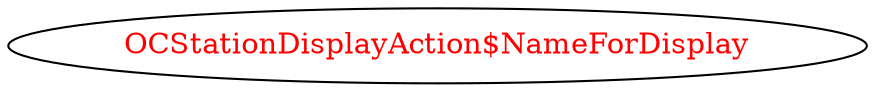 digraph dependencyGraph {
 concentrate=true;
 ranksep="2.0";
 rankdir="LR"; 
 splines="ortho";
"OCStationDisplayAction$NameForDisplay" [fontcolor="red"];
}